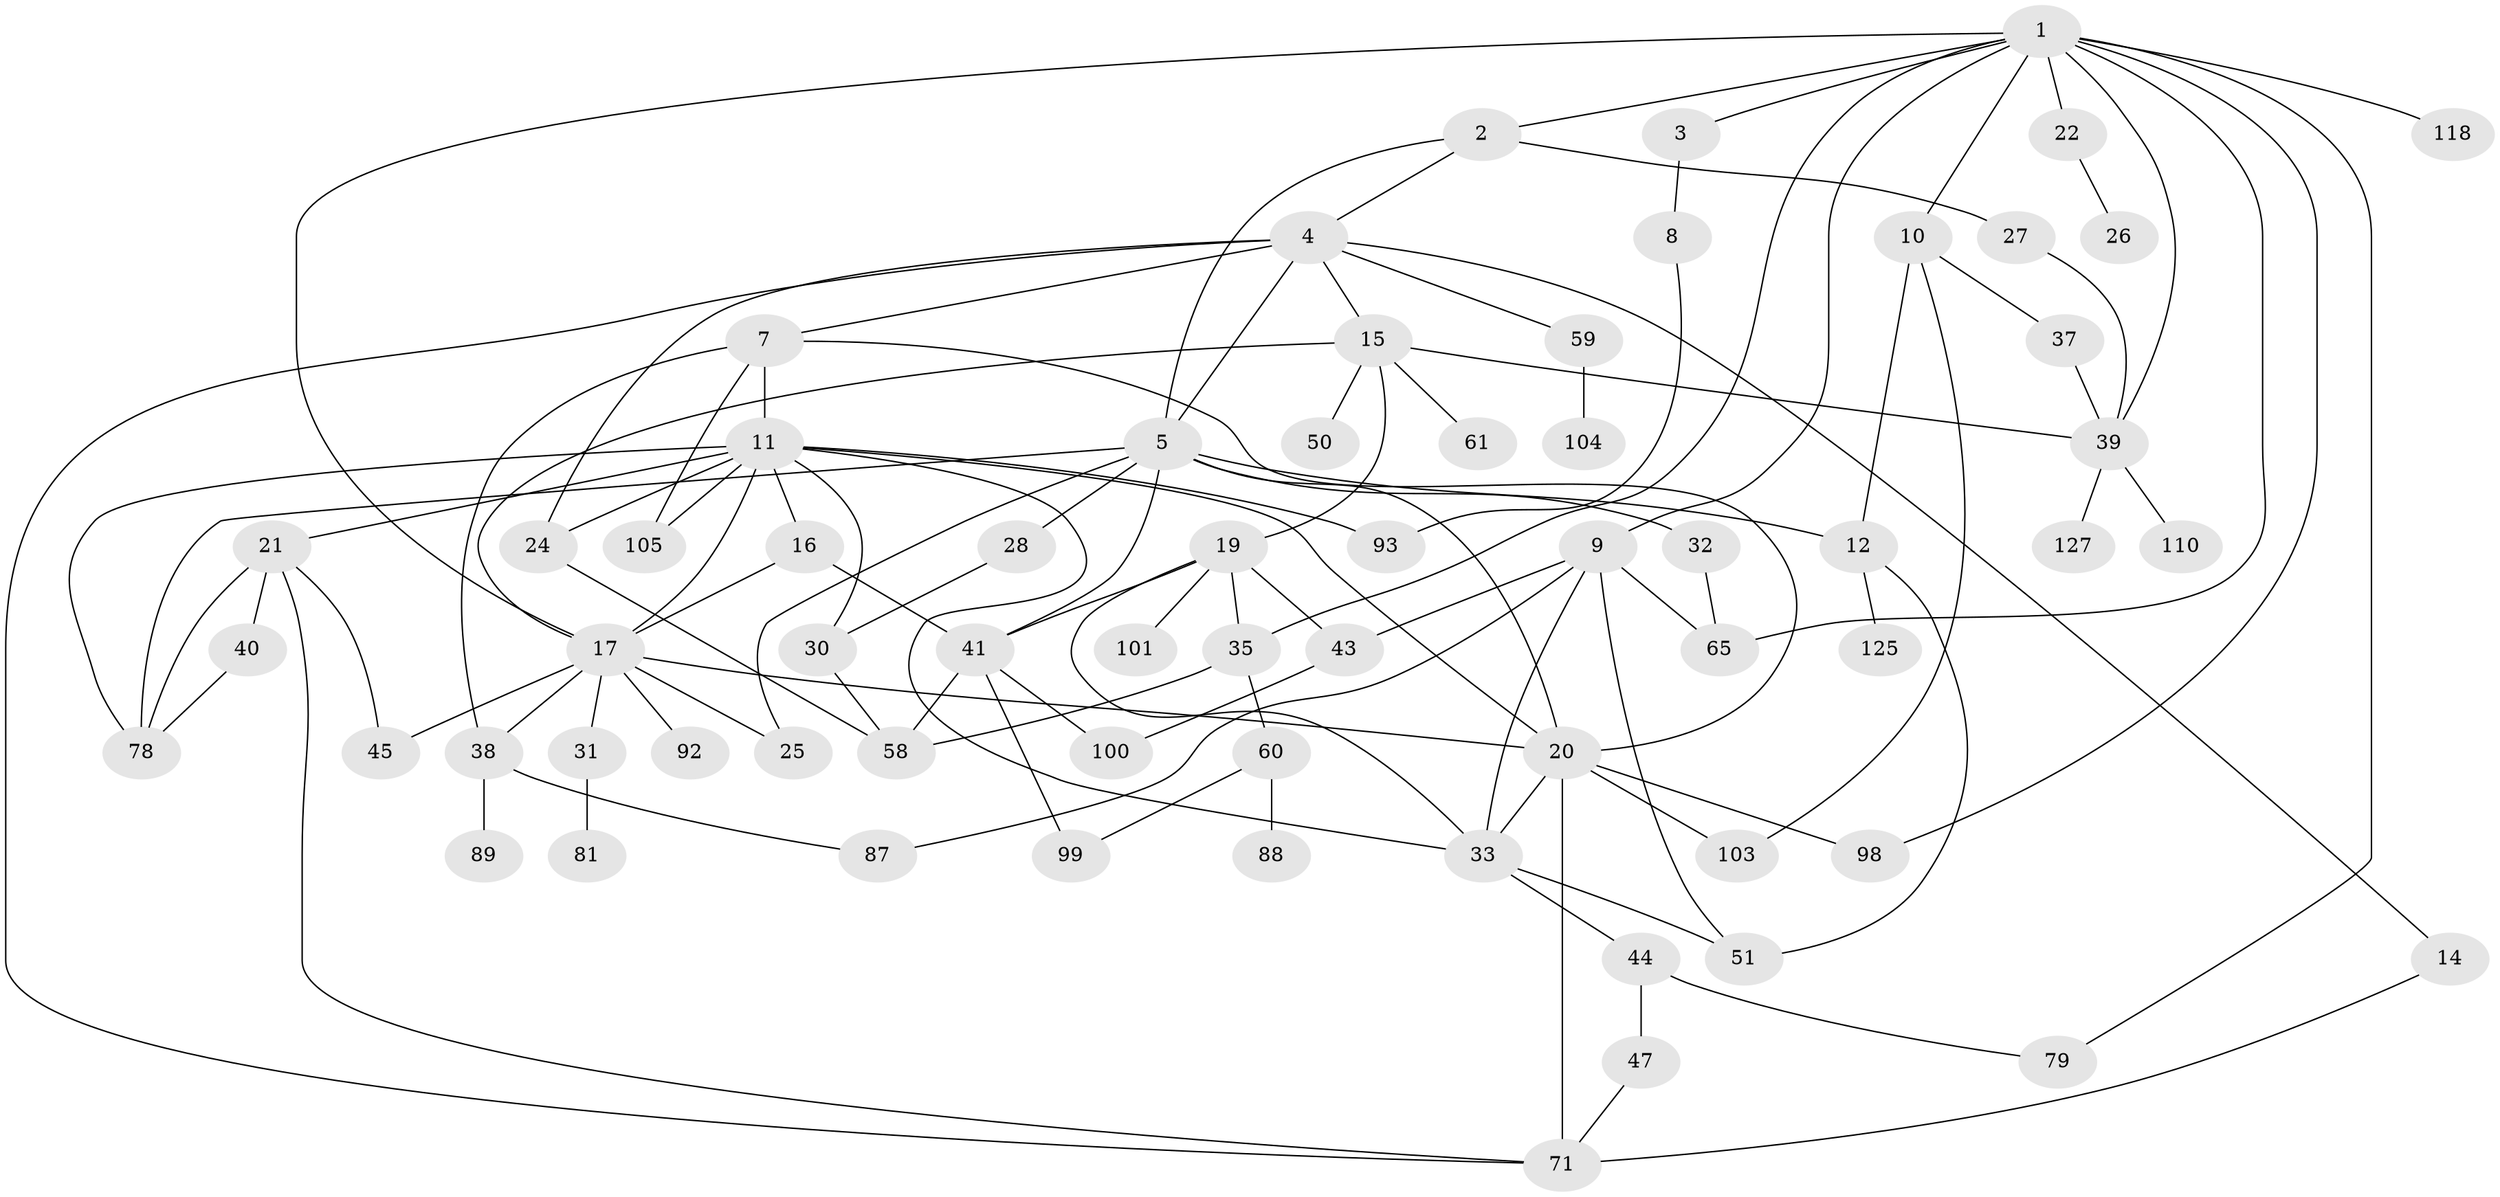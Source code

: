// original degree distribution, {12: 0.007692307692307693, 4: 0.1, 2: 0.3230769230769231, 8: 0.007692307692307693, 3: 0.2076923076923077, 6: 0.038461538461538464, 5: 0.08461538461538462, 7: 0.007692307692307693, 1: 0.2230769230769231}
// Generated by graph-tools (version 1.1) at 2025/13/03/09/25 04:13:18]
// undirected, 65 vertices, 109 edges
graph export_dot {
graph [start="1"]
  node [color=gray90,style=filled];
  1;
  2;
  3;
  4;
  5 [super="+23+6"];
  7;
  8;
  9 [super="+29"];
  10 [super="+18"];
  11 [super="+13+108+36"];
  12 [super="+85+34+62"];
  14;
  15 [super="+49+112"];
  16 [super="+63"];
  17 [super="+52+42"];
  19 [super="+97+113+53"];
  20 [super="+48+73"];
  21;
  22;
  24 [super="+119"];
  25;
  26;
  27;
  28 [super="+77"];
  30;
  31;
  32;
  33 [super="+55+124"];
  35 [super="+66+54"];
  37;
  38 [super="+114+95"];
  39 [super="+96+46"];
  40 [super="+74+123"];
  41 [super="+64"];
  43 [super="+70"];
  44;
  45;
  47 [super="+120"];
  50;
  51;
  58 [super="+129"];
  59 [super="+86"];
  60 [super="+82+68"];
  61;
  65;
  71 [super="+91"];
  78 [super="+111"];
  79;
  81;
  87;
  88;
  89;
  92;
  93 [super="+102"];
  98;
  99;
  100 [super="+117"];
  101;
  103;
  104 [super="+130"];
  105;
  110;
  118;
  125;
  127;
  1 -- 2;
  1 -- 3;
  1 -- 9;
  1 -- 10;
  1 -- 17;
  1 -- 22;
  1 -- 35;
  1 -- 118;
  1 -- 98;
  1 -- 79;
  1 -- 65;
  1 -- 39;
  2 -- 4;
  2 -- 27;
  2 -- 5;
  3 -- 8;
  4 -- 5;
  4 -- 7;
  4 -- 14;
  4 -- 15;
  4 -- 24;
  4 -- 59;
  4 -- 71;
  5 -- 25;
  5 -- 12;
  5 -- 28;
  5 -- 41;
  5 -- 32;
  5 -- 20;
  5 -- 78;
  7 -- 11 [weight=2];
  7 -- 38;
  7 -- 105;
  7 -- 20;
  8 -- 93;
  9 -- 51;
  9 -- 65;
  9 -- 43;
  9 -- 87;
  9 -- 33;
  10 -- 12;
  10 -- 37;
  10 -- 103;
  11 -- 16;
  11 -- 30;
  11 -- 20;
  11 -- 21;
  11 -- 93 [weight=2];
  11 -- 17 [weight=2];
  11 -- 33;
  11 -- 24;
  11 -- 105;
  11 -- 78;
  12 -- 125;
  12 -- 51;
  14 -- 71;
  15 -- 19;
  15 -- 50;
  15 -- 61;
  15 -- 17;
  15 -- 39;
  16 -- 41;
  16 -- 17;
  17 -- 31;
  17 -- 92;
  17 -- 20;
  17 -- 38;
  17 -- 25 [weight=2];
  17 -- 45;
  19 -- 41;
  19 -- 33;
  19 -- 101;
  19 -- 35;
  19 -- 43;
  20 -- 33;
  20 -- 98;
  20 -- 103;
  20 -- 71;
  21 -- 40;
  21 -- 45;
  21 -- 78;
  21 -- 71;
  22 -- 26;
  24 -- 58;
  27 -- 39;
  28 -- 30;
  30 -- 58;
  31 -- 81;
  32 -- 65;
  33 -- 44;
  33 -- 51;
  35 -- 58;
  35 -- 60;
  37 -- 39;
  38 -- 89;
  38 -- 87;
  39 -- 110;
  39 -- 127;
  40 -- 78;
  41 -- 58;
  41 -- 99;
  41 -- 100;
  43 -- 100;
  44 -- 47;
  44 -- 79;
  47 -- 71;
  59 -- 104 [weight=2];
  60 -- 88;
  60 -- 99;
}
